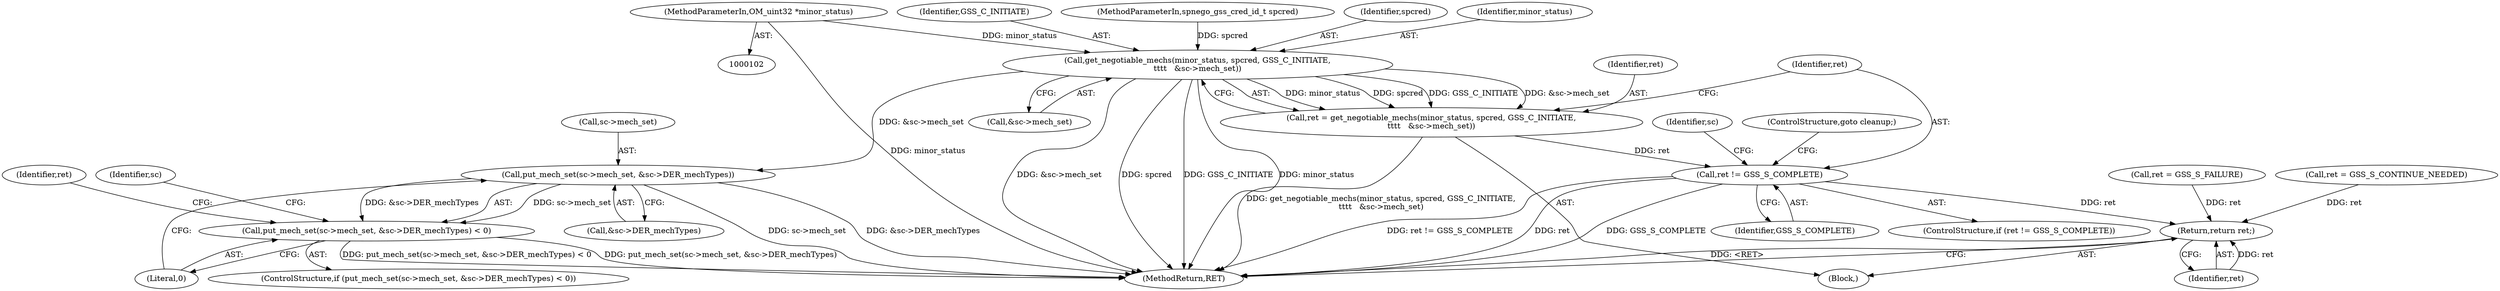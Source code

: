 digraph "0_krb5_b51b33f2bc5d1497ddf5bd107f791c101695000d_2@pointer" {
"1000103" [label="(MethodParameterIn,OM_uint32 *minor_status)"];
"1000125" [label="(Call,get_negotiable_mechs(minor_status, spcred, GSS_C_INITIATE,\n\t\t\t\t   &sc->mech_set))"];
"1000123" [label="(Call,ret = get_negotiable_mechs(minor_status, spcred, GSS_C_INITIATE,\n\t\t\t\t   &sc->mech_set))"];
"1000134" [label="(Call,ret != GSS_S_COMPLETE)"];
"1000191" [label="(Return,return ret;)"];
"1000152" [label="(Call,put_mech_set(sc->mech_set, &sc->DER_mechTypes))"];
"1000151" [label="(Call,put_mech_set(sc->mech_set, &sc->DER_mechTypes) < 0)"];
"1000156" [label="(Call,&sc->DER_mechTypes)"];
"1000162" [label="(Call,ret = GSS_S_FAILURE)"];
"1000153" [label="(Call,sc->mech_set)"];
"1000151" [label="(Call,put_mech_set(sc->mech_set, &sc->DER_mechTypes) < 0)"];
"1000163" [label="(Identifier,ret)"];
"1000192" [label="(Identifier,ret)"];
"1000150" [label="(ControlStructure,if (put_mech_set(sc->mech_set, &sc->DER_mechTypes) < 0))"];
"1000191" [label="(Return,return ret;)"];
"1000140" [label="(Identifier,sc)"];
"1000137" [label="(ControlStructure,goto cleanup;)"];
"1000127" [label="(Identifier,spcred)"];
"1000160" [label="(Literal,0)"];
"1000103" [label="(MethodParameterIn,OM_uint32 *minor_status)"];
"1000126" [label="(Identifier,minor_status)"];
"1000128" [label="(Identifier,GSS_C_INITIATE)"];
"1000193" [label="(MethodReturn,RET)"];
"1000107" [label="(Block,)"];
"1000125" [label="(Call,get_negotiable_mechs(minor_status, spcred, GSS_C_INITIATE,\n\t\t\t\t   &sc->mech_set))"];
"1000129" [label="(Call,&sc->mech_set)"];
"1000123" [label="(Call,ret = get_negotiable_mechs(minor_status, spcred, GSS_C_INITIATE,\n\t\t\t\t   &sc->mech_set))"];
"1000136" [label="(Identifier,GSS_S_COMPLETE)"];
"1000152" [label="(Call,put_mech_set(sc->mech_set, &sc->DER_mechTypes))"];
"1000124" [label="(Identifier,ret)"];
"1000133" [label="(ControlStructure,if (ret != GSS_S_COMPLETE))"];
"1000184" [label="(Call,ret = GSS_S_CONTINUE_NEEDED)"];
"1000104" [label="(MethodParameterIn,spnego_gss_cred_id_t spcred)"];
"1000168" [label="(Identifier,sc)"];
"1000135" [label="(Identifier,ret)"];
"1000134" [label="(Call,ret != GSS_S_COMPLETE)"];
"1000103" -> "1000102"  [label="AST: "];
"1000103" -> "1000193"  [label="DDG: minor_status"];
"1000103" -> "1000125"  [label="DDG: minor_status"];
"1000125" -> "1000123"  [label="AST: "];
"1000125" -> "1000129"  [label="CFG: "];
"1000126" -> "1000125"  [label="AST: "];
"1000127" -> "1000125"  [label="AST: "];
"1000128" -> "1000125"  [label="AST: "];
"1000129" -> "1000125"  [label="AST: "];
"1000123" -> "1000125"  [label="CFG: "];
"1000125" -> "1000193"  [label="DDG: minor_status"];
"1000125" -> "1000193"  [label="DDG: &sc->mech_set"];
"1000125" -> "1000193"  [label="DDG: spcred"];
"1000125" -> "1000193"  [label="DDG: GSS_C_INITIATE"];
"1000125" -> "1000123"  [label="DDG: minor_status"];
"1000125" -> "1000123"  [label="DDG: spcred"];
"1000125" -> "1000123"  [label="DDG: GSS_C_INITIATE"];
"1000125" -> "1000123"  [label="DDG: &sc->mech_set"];
"1000104" -> "1000125"  [label="DDG: spcred"];
"1000125" -> "1000152"  [label="DDG: &sc->mech_set"];
"1000123" -> "1000107"  [label="AST: "];
"1000124" -> "1000123"  [label="AST: "];
"1000135" -> "1000123"  [label="CFG: "];
"1000123" -> "1000193"  [label="DDG: get_negotiable_mechs(minor_status, spcred, GSS_C_INITIATE,\n\t\t\t\t   &sc->mech_set)"];
"1000123" -> "1000134"  [label="DDG: ret"];
"1000134" -> "1000133"  [label="AST: "];
"1000134" -> "1000136"  [label="CFG: "];
"1000135" -> "1000134"  [label="AST: "];
"1000136" -> "1000134"  [label="AST: "];
"1000137" -> "1000134"  [label="CFG: "];
"1000140" -> "1000134"  [label="CFG: "];
"1000134" -> "1000193"  [label="DDG: ret != GSS_S_COMPLETE"];
"1000134" -> "1000193"  [label="DDG: ret"];
"1000134" -> "1000193"  [label="DDG: GSS_S_COMPLETE"];
"1000134" -> "1000191"  [label="DDG: ret"];
"1000191" -> "1000107"  [label="AST: "];
"1000191" -> "1000192"  [label="CFG: "];
"1000192" -> "1000191"  [label="AST: "];
"1000193" -> "1000191"  [label="CFG: "];
"1000191" -> "1000193"  [label="DDG: <RET>"];
"1000192" -> "1000191"  [label="DDG: ret"];
"1000184" -> "1000191"  [label="DDG: ret"];
"1000162" -> "1000191"  [label="DDG: ret"];
"1000152" -> "1000151"  [label="AST: "];
"1000152" -> "1000156"  [label="CFG: "];
"1000153" -> "1000152"  [label="AST: "];
"1000156" -> "1000152"  [label="AST: "];
"1000160" -> "1000152"  [label="CFG: "];
"1000152" -> "1000193"  [label="DDG: sc->mech_set"];
"1000152" -> "1000193"  [label="DDG: &sc->DER_mechTypes"];
"1000152" -> "1000151"  [label="DDG: sc->mech_set"];
"1000152" -> "1000151"  [label="DDG: &sc->DER_mechTypes"];
"1000151" -> "1000150"  [label="AST: "];
"1000151" -> "1000160"  [label="CFG: "];
"1000160" -> "1000151"  [label="AST: "];
"1000163" -> "1000151"  [label="CFG: "];
"1000168" -> "1000151"  [label="CFG: "];
"1000151" -> "1000193"  [label="DDG: put_mech_set(sc->mech_set, &sc->DER_mechTypes) < 0"];
"1000151" -> "1000193"  [label="DDG: put_mech_set(sc->mech_set, &sc->DER_mechTypes)"];
}
